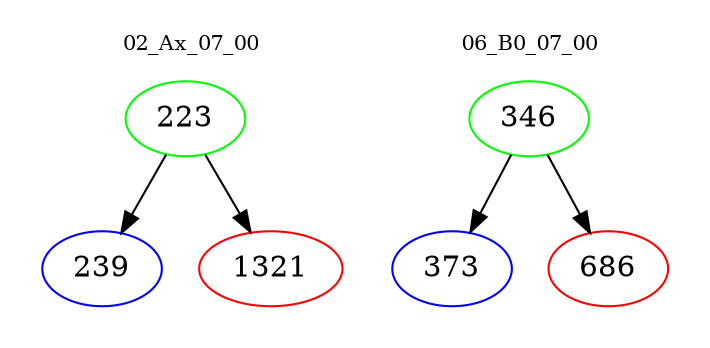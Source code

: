 digraph{
subgraph cluster_0 {
color = white
label = "02_Ax_07_00";
fontsize=10;
T0_223 [label="223", color="green"]
T0_223 -> T0_239 [color="black"]
T0_239 [label="239", color="blue"]
T0_223 -> T0_1321 [color="black"]
T0_1321 [label="1321", color="red"]
}
subgraph cluster_1 {
color = white
label = "06_B0_07_00";
fontsize=10;
T1_346 [label="346", color="green"]
T1_346 -> T1_373 [color="black"]
T1_373 [label="373", color="blue"]
T1_346 -> T1_686 [color="black"]
T1_686 [label="686", color="red"]
}
}
